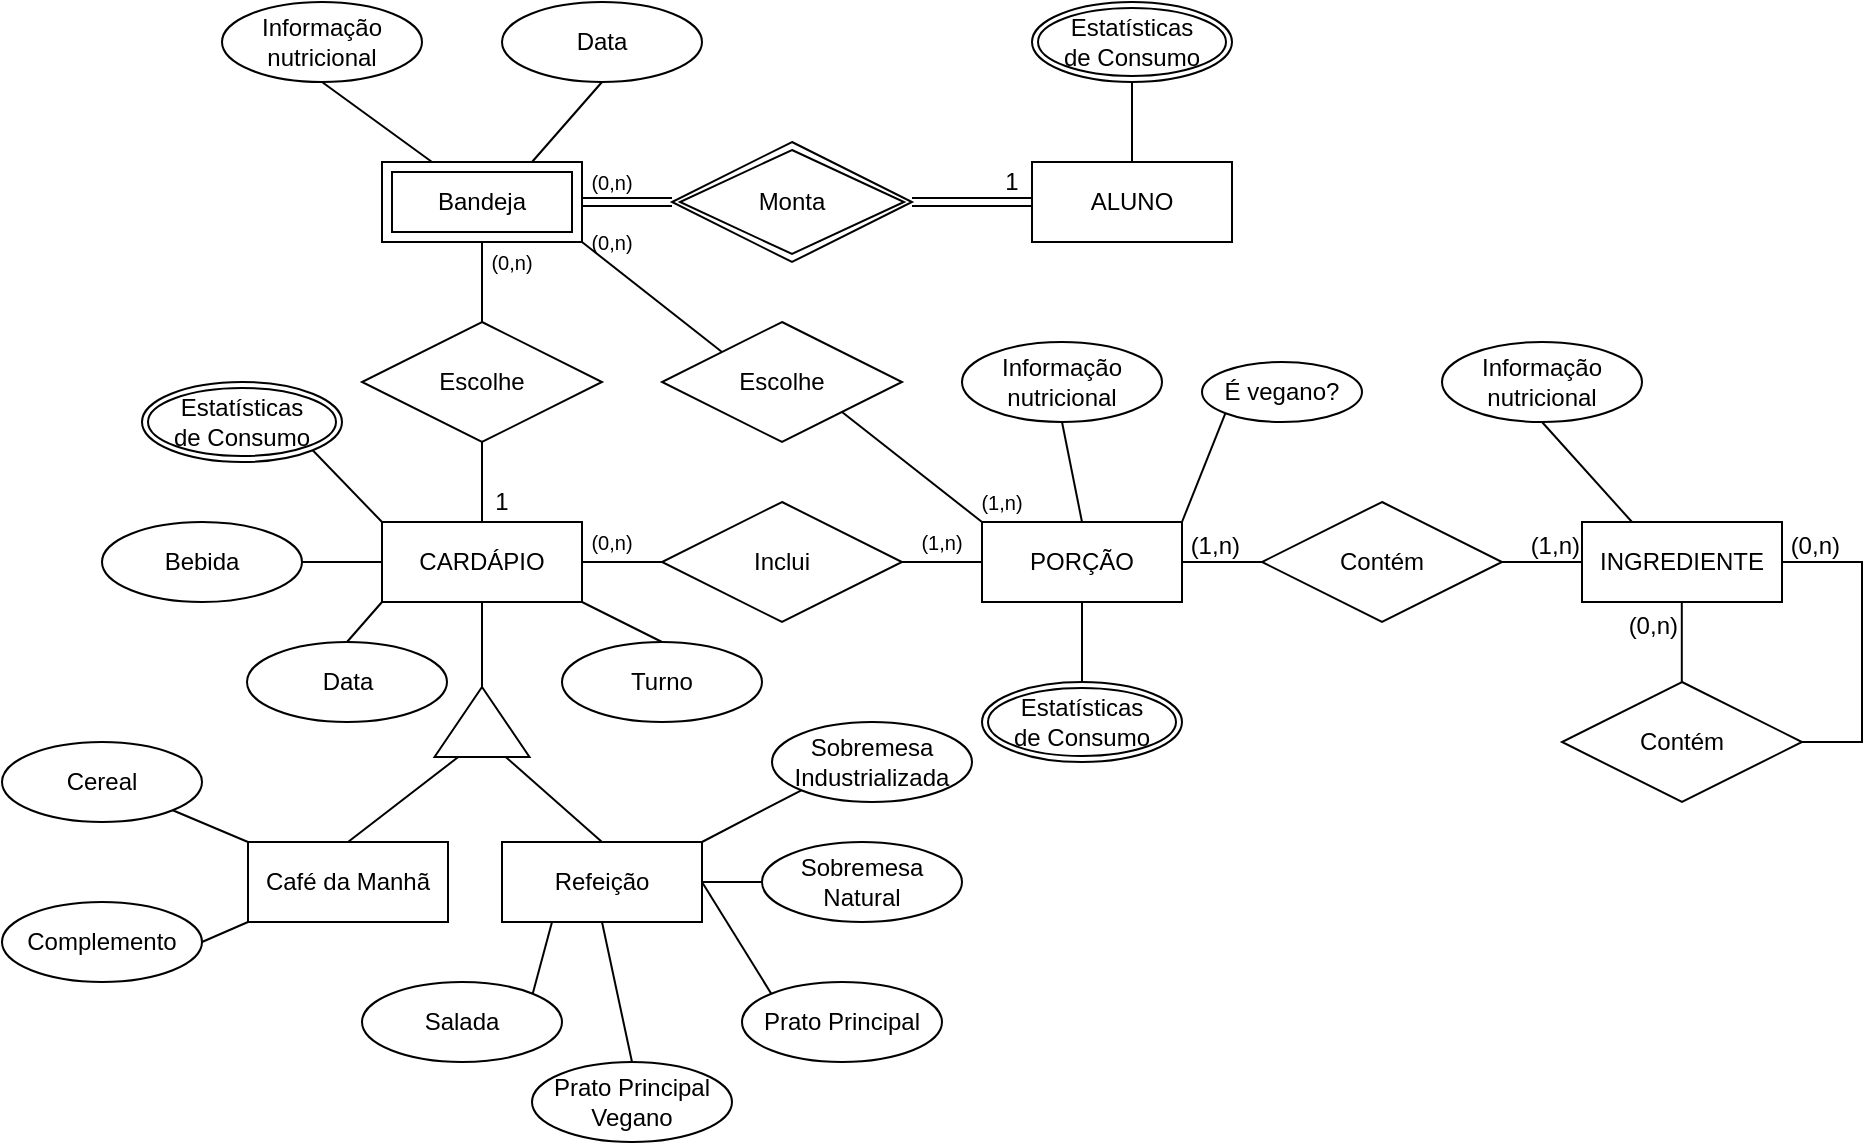 <mxfile version="21.6.8" type="device">
  <diagram name="Page-1" id="SNHBpXaS6UH8mJC4fOwy">
    <mxGraphModel dx="2284" dy="790" grid="1" gridSize="10" guides="1" tooltips="1" connect="1" arrows="1" fold="1" page="1" pageScale="1" pageWidth="850" pageHeight="1100" background="#FFFFFF" math="0" shadow="0">
      <root>
        <mxCell id="0" />
        <mxCell id="1" parent="0" />
        <mxCell id="bkR_YQly5KzAr37dK8Wp-4" value="CARDÁPIO" style="whiteSpace=wrap;html=1;align=center;" parent="1" vertex="1">
          <mxGeometry x="100" y="300" width="100" height="40" as="geometry" />
        </mxCell>
        <mxCell id="bkR_YQly5KzAr37dK8Wp-6" value="ALUNO" style="whiteSpace=wrap;html=1;align=center;" parent="1" vertex="1">
          <mxGeometry x="425" y="120" width="100" height="40" as="geometry" />
        </mxCell>
        <mxCell id="bkR_YQly5KzAr37dK8Wp-7" value="PORÇÃO" style="whiteSpace=wrap;html=1;align=center;" parent="1" vertex="1">
          <mxGeometry x="400" y="300" width="100" height="40" as="geometry" />
        </mxCell>
        <mxCell id="bkR_YQly5KzAr37dK8Wp-8" value="INGREDIENTE" style="whiteSpace=wrap;html=1;align=center;" parent="1" vertex="1">
          <mxGeometry x="700" y="300" width="100" height="40" as="geometry" />
        </mxCell>
        <mxCell id="bkR_YQly5KzAr37dK8Wp-13" value="Contém" style="shape=rhombus;perimeter=rhombusPerimeter;whiteSpace=wrap;html=1;align=center;" parent="1" vertex="1">
          <mxGeometry x="540" y="290" width="120" height="60" as="geometry" />
        </mxCell>
        <mxCell id="bkR_YQly5KzAr37dK8Wp-14" value="" style="endArrow=none;html=1;rounded=0;exitX=1;exitY=0.5;exitDx=0;exitDy=0;entryX=0;entryY=0.5;entryDx=0;entryDy=0;" parent="1" source="bkR_YQly5KzAr37dK8Wp-13" target="bkR_YQly5KzAr37dK8Wp-8" edge="1">
          <mxGeometry relative="1" as="geometry">
            <mxPoint x="400" y="420" as="sourcePoint" />
            <mxPoint x="560" y="420" as="targetPoint" />
            <Array as="points">
              <mxPoint x="690" y="320" />
            </Array>
          </mxGeometry>
        </mxCell>
        <mxCell id="bkR_YQly5KzAr37dK8Wp-15" value="(1,n)" style="resizable=1;whiteSpace=wrap;align=right;verticalAlign=bottom;horizontal=1;html=1;fontSize=12;spacing=2;movable=1;rotatable=1;deletable=1;editable=1;locked=0;connectable=1;" parent="bkR_YQly5KzAr37dK8Wp-14" connectable="0" vertex="1">
          <mxGeometry relative="1" as="geometry">
            <mxPoint x="20" as="offset" />
          </mxGeometry>
        </mxCell>
        <mxCell id="bkR_YQly5KzAr37dK8Wp-16" value="" style="endArrow=none;html=1;rounded=0;exitX=0;exitY=0.5;exitDx=0;exitDy=0;entryX=1;entryY=0.5;entryDx=0;entryDy=0;" parent="1" source="bkR_YQly5KzAr37dK8Wp-13" target="bkR_YQly5KzAr37dK8Wp-7" edge="1">
          <mxGeometry relative="1" as="geometry">
            <mxPoint x="670" y="330" as="sourcePoint" />
            <mxPoint x="710" y="330" as="targetPoint" />
          </mxGeometry>
        </mxCell>
        <mxCell id="bkR_YQly5KzAr37dK8Wp-17" value="(1,n)" style="resizable=0;html=1;whiteSpace=wrap;align=right;verticalAlign=bottom;" parent="bkR_YQly5KzAr37dK8Wp-16" connectable="0" vertex="1">
          <mxGeometry x="1" relative="1" as="geometry">
            <mxPoint x="30" as="offset" />
          </mxGeometry>
        </mxCell>
        <mxCell id="bkR_YQly5KzAr37dK8Wp-18" value="Contém" style="shape=rhombus;perimeter=rhombusPerimeter;whiteSpace=wrap;html=1;align=center;" parent="1" vertex="1">
          <mxGeometry x="690" y="380" width="120" height="60" as="geometry" />
        </mxCell>
        <mxCell id="bkR_YQly5KzAr37dK8Wp-22" value="" style="endArrow=none;html=1;rounded=0;exitX=1;exitY=0.5;exitDx=0;exitDy=0;entryX=1;entryY=0.5;entryDx=0;entryDy=0;" parent="1" source="bkR_YQly5KzAr37dK8Wp-8" target="bkR_YQly5KzAr37dK8Wp-18" edge="1">
          <mxGeometry relative="1" as="geometry">
            <mxPoint x="340" y="420" as="sourcePoint" />
            <mxPoint x="500" y="420" as="targetPoint" />
            <Array as="points">
              <mxPoint x="840" y="320" />
              <mxPoint x="840" y="410" />
            </Array>
          </mxGeometry>
        </mxCell>
        <mxCell id="bkR_YQly5KzAr37dK8Wp-23" value="(0,n)" style="resizable=0;html=1;whiteSpace=wrap;align=right;verticalAlign=bottom;" parent="bkR_YQly5KzAr37dK8Wp-22" connectable="0" vertex="1">
          <mxGeometry x="1" relative="1" as="geometry">
            <mxPoint x="20" y="-90" as="offset" />
          </mxGeometry>
        </mxCell>
        <mxCell id="bkR_YQly5KzAr37dK8Wp-25" value="" style="endArrow=none;html=1;rounded=0;exitX=0.5;exitY=0;exitDx=0;exitDy=0;entryX=0.5;entryY=1;entryDx=0;entryDy=0;" parent="1" edge="1">
          <mxGeometry relative="1" as="geometry">
            <mxPoint x="749.9" y="380.0" as="sourcePoint" />
            <mxPoint x="749.9" y="340.0" as="targetPoint" />
          </mxGeometry>
        </mxCell>
        <mxCell id="bkR_YQly5KzAr37dK8Wp-26" value="(0,n)" style="resizable=0;html=1;whiteSpace=wrap;align=right;verticalAlign=bottom;" parent="bkR_YQly5KzAr37dK8Wp-25" connectable="0" vertex="1">
          <mxGeometry x="1" relative="1" as="geometry">
            <mxPoint y="20" as="offset" />
          </mxGeometry>
        </mxCell>
        <mxCell id="bkR_YQly5KzAr37dK8Wp-28" value="Inclui" style="shape=rhombus;perimeter=rhombusPerimeter;whiteSpace=wrap;html=1;align=center;" parent="1" vertex="1">
          <mxGeometry x="240" y="290" width="120" height="60" as="geometry" />
        </mxCell>
        <mxCell id="bkR_YQly5KzAr37dK8Wp-30" value="" style="endArrow=none;html=1;rounded=0;exitX=1;exitY=0.5;exitDx=0;exitDy=0;entryX=0;entryY=0.5;entryDx=0;entryDy=0;" parent="1" source="bkR_YQly5KzAr37dK8Wp-28" target="bkR_YQly5KzAr37dK8Wp-7" edge="1">
          <mxGeometry relative="1" as="geometry">
            <mxPoint x="330" y="350" as="sourcePoint" />
            <mxPoint x="490" y="350" as="targetPoint" />
          </mxGeometry>
        </mxCell>
        <mxCell id="bkR_YQly5KzAr37dK8Wp-31" value="" style="endArrow=none;html=1;rounded=0;exitX=1;exitY=0.5;exitDx=0;exitDy=0;entryX=0;entryY=0.5;entryDx=0;entryDy=0;" parent="1" source="bkR_YQly5KzAr37dK8Wp-4" target="bkR_YQly5KzAr37dK8Wp-28" edge="1">
          <mxGeometry relative="1" as="geometry">
            <mxPoint x="190" y="350" as="sourcePoint" />
            <mxPoint x="350" y="350" as="targetPoint" />
          </mxGeometry>
        </mxCell>
        <mxCell id="bkR_YQly5KzAr37dK8Wp-33" value="" style="endArrow=none;html=1;rounded=0;exitX=0.5;exitY=1;exitDx=0;exitDy=0;entryX=0.5;entryY=0;entryDx=0;entryDy=0;" parent="1" target="bkR_YQly5KzAr37dK8Wp-4" edge="1">
          <mxGeometry relative="1" as="geometry">
            <mxPoint x="150" y="260" as="sourcePoint" />
            <mxPoint x="350" y="240" as="targetPoint" />
          </mxGeometry>
        </mxCell>
        <mxCell id="bkR_YQly5KzAr37dK8Wp-34" value="" style="endArrow=none;html=1;rounded=0;exitX=0.5;exitY=1;exitDx=0;exitDy=0;entryX=0.5;entryY=0;entryDx=0;entryDy=0;" parent="1" source="qkG0pMyQH_rdJwwnuHgq-1" edge="1">
          <mxGeometry relative="1" as="geometry">
            <mxPoint x="150" y="160" as="sourcePoint" />
            <mxPoint x="150" y="200" as="targetPoint" />
          </mxGeometry>
        </mxCell>
        <mxCell id="vmjFNw4COEF95uGboPvQ-1" value="Data" style="ellipse;whiteSpace=wrap;html=1;align=center;" parent="1" vertex="1">
          <mxGeometry x="32.5" y="360" width="100" height="40" as="geometry" />
        </mxCell>
        <mxCell id="vmjFNw4COEF95uGboPvQ-2" value="Turno" style="ellipse;whiteSpace=wrap;html=1;align=center;" parent="1" vertex="1">
          <mxGeometry x="190" y="360" width="100" height="40" as="geometry" />
        </mxCell>
        <mxCell id="vmjFNw4COEF95uGboPvQ-7" value="" style="endArrow=none;html=1;rounded=0;exitX=0.5;exitY=0;exitDx=0;exitDy=0;entryX=0;entryY=1;entryDx=0;entryDy=0;" parent="1" source="vmjFNw4COEF95uGboPvQ-1" target="bkR_YQly5KzAr37dK8Wp-4" edge="1">
          <mxGeometry relative="1" as="geometry">
            <mxPoint x="380" y="230" as="sourcePoint" />
            <mxPoint x="540" y="230" as="targetPoint" />
          </mxGeometry>
        </mxCell>
        <mxCell id="vmjFNw4COEF95uGboPvQ-8" value="" style="endArrow=none;html=1;rounded=0;exitX=0.5;exitY=0;exitDx=0;exitDy=0;entryX=1;entryY=1;entryDx=0;entryDy=0;" parent="1" source="vmjFNw4COEF95uGboPvQ-2" target="bkR_YQly5KzAr37dK8Wp-4" edge="1">
          <mxGeometry relative="1" as="geometry">
            <mxPoint x="100" y="390" as="sourcePoint" />
            <mxPoint x="110" y="350" as="targetPoint" />
          </mxGeometry>
        </mxCell>
        <mxCell id="vmjFNw4COEF95uGboPvQ-12" value="" style="endArrow=none;html=1;rounded=0;entryX=1;entryY=1;entryDx=0;entryDy=0;exitX=0;exitY=0;exitDx=0;exitDy=0;" parent="1" source="bkR_YQly5KzAr37dK8Wp-4" target="qkG0pMyQH_rdJwwnuHgq-20" edge="1">
          <mxGeometry relative="1" as="geometry">
            <mxPoint x="200" y="280" as="sourcePoint" />
            <mxPoint x="85.254" y="294.183" as="targetPoint" />
          </mxGeometry>
        </mxCell>
        <mxCell id="vmjFNw4COEF95uGboPvQ-13" value="Informação nutricional" style="ellipse;whiteSpace=wrap;html=1;align=center;" parent="1" vertex="1">
          <mxGeometry x="390" y="210" width="100" height="40" as="geometry" />
        </mxCell>
        <mxCell id="vmjFNw4COEF95uGboPvQ-14" value="" style="endArrow=none;html=1;rounded=0;exitX=0.5;exitY=1;exitDx=0;exitDy=0;entryX=0.5;entryY=0;entryDx=0;entryDy=0;" parent="1" source="vmjFNw4COEF95uGboPvQ-13" target="bkR_YQly5KzAr37dK8Wp-7" edge="1">
          <mxGeometry relative="1" as="geometry">
            <mxPoint x="490" y="290" as="sourcePoint" />
            <mxPoint x="650" y="290" as="targetPoint" />
          </mxGeometry>
        </mxCell>
        <mxCell id="vmjFNw4COEF95uGboPvQ-16" value="" style="endArrow=none;html=1;rounded=0;entryX=0.5;entryY=1;entryDx=0;entryDy=0;exitX=0.5;exitY=0;exitDx=0;exitDy=0;" parent="1" source="qkG0pMyQH_rdJwwnuHgq-21" target="bkR_YQly5KzAr37dK8Wp-7" edge="1">
          <mxGeometry relative="1" as="geometry">
            <mxPoint x="450" y="380" as="sourcePoint" />
            <mxPoint x="600" y="360" as="targetPoint" />
          </mxGeometry>
        </mxCell>
        <mxCell id="vmjFNw4COEF95uGboPvQ-17" value="Escolhe" style="shape=rhombus;perimeter=rhombusPerimeter;whiteSpace=wrap;html=1;align=center;" parent="1" vertex="1">
          <mxGeometry x="240" y="200" width="120" height="60" as="geometry" />
        </mxCell>
        <mxCell id="vmjFNw4COEF95uGboPvQ-18" value="" style="endArrow=none;html=1;rounded=0;exitX=1;exitY=1;exitDx=0;exitDy=0;entryX=0;entryY=0;entryDx=0;entryDy=0;" parent="1" target="vmjFNw4COEF95uGboPvQ-17" edge="1">
          <mxGeometry relative="1" as="geometry">
            <mxPoint x="200" y="160" as="sourcePoint" />
            <mxPoint x="360" y="170" as="targetPoint" />
          </mxGeometry>
        </mxCell>
        <mxCell id="vmjFNw4COEF95uGboPvQ-19" value="" style="endArrow=none;html=1;rounded=0;exitX=1;exitY=1;exitDx=0;exitDy=0;" parent="1" source="vmjFNw4COEF95uGboPvQ-17" edge="1">
          <mxGeometry relative="1" as="geometry">
            <mxPoint x="350" y="260" as="sourcePoint" />
            <mxPoint x="400" y="300" as="targetPoint" />
          </mxGeometry>
        </mxCell>
        <mxCell id="-wEKjMgrREPIPvdFnWSh-2" value="" style="endArrow=none;html=1;rounded=0;exitX=0.5;exitY=0;exitDx=0;exitDy=0;entryX=0.5;entryY=1;entryDx=0;entryDy=0;" parent="1" source="bkR_YQly5KzAr37dK8Wp-6" target="qkG0pMyQH_rdJwwnuHgq-22" edge="1">
          <mxGeometry width="50" height="50" relative="1" as="geometry">
            <mxPoint x="420" y="260" as="sourcePoint" />
            <mxPoint x="475" y="80" as="targetPoint" />
          </mxGeometry>
        </mxCell>
        <mxCell id="-wEKjMgrREPIPvdFnWSh-3" value="Informação nutricional" style="ellipse;whiteSpace=wrap;html=1;align=center;" parent="1" vertex="1">
          <mxGeometry x="20" y="40" width="100" height="40" as="geometry" />
        </mxCell>
        <mxCell id="-wEKjMgrREPIPvdFnWSh-4" value="Data" style="ellipse;whiteSpace=wrap;html=1;align=center;" parent="1" vertex="1">
          <mxGeometry x="160" y="40" width="100" height="40" as="geometry" />
        </mxCell>
        <mxCell id="-wEKjMgrREPIPvdFnWSh-5" value="" style="endArrow=none;html=1;rounded=0;exitX=0.5;exitY=1;exitDx=0;exitDy=0;entryX=0.25;entryY=0;entryDx=0;entryDy=0;" parent="1" source="-wEKjMgrREPIPvdFnWSh-3" edge="1">
          <mxGeometry width="50" height="50" relative="1" as="geometry">
            <mxPoint x="420" y="260" as="sourcePoint" />
            <mxPoint x="125" y="120" as="targetPoint" />
          </mxGeometry>
        </mxCell>
        <mxCell id="-wEKjMgrREPIPvdFnWSh-6" value="" style="endArrow=none;html=1;rounded=0;exitX=0.75;exitY=0;exitDx=0;exitDy=0;entryX=0.5;entryY=1;entryDx=0;entryDy=0;" parent="1" target="-wEKjMgrREPIPvdFnWSh-4" edge="1">
          <mxGeometry width="50" height="50" relative="1" as="geometry">
            <mxPoint x="175" y="120" as="sourcePoint" />
            <mxPoint x="470" y="210" as="targetPoint" />
          </mxGeometry>
        </mxCell>
        <mxCell id="qkG0pMyQH_rdJwwnuHgq-1" value="Bandeja" style="shape=ext;margin=3;double=1;whiteSpace=wrap;html=1;align=center;" parent="1" vertex="1">
          <mxGeometry x="100" y="120" width="100" height="40" as="geometry" />
        </mxCell>
        <mxCell id="qkG0pMyQH_rdJwwnuHgq-2" value="Monta" style="shape=rhombus;double=1;perimeter=rhombusPerimeter;whiteSpace=wrap;html=1;align=center;" parent="1" vertex="1">
          <mxGeometry x="245" y="110" width="120" height="60" as="geometry" />
        </mxCell>
        <mxCell id="qkG0pMyQH_rdJwwnuHgq-4" value="&lt;font style=&quot;font-size: 10px;&quot;&gt;(0,n)&lt;/font&gt;" style="text;html=1;strokeColor=none;fillColor=none;align=center;verticalAlign=middle;whiteSpace=wrap;rounded=0;" parent="1" vertex="1">
          <mxGeometry x="155" y="160" width="20" height="20" as="geometry" />
        </mxCell>
        <mxCell id="qkG0pMyQH_rdJwwnuHgq-6" value="1" style="text;html=1;strokeColor=none;fillColor=none;align=center;verticalAlign=middle;whiteSpace=wrap;rounded=0;" parent="1" vertex="1">
          <mxGeometry x="150" y="280" width="20" height="20" as="geometry" />
        </mxCell>
        <mxCell id="qkG0pMyQH_rdJwwnuHgq-7" value="1" style="text;html=1;strokeColor=none;fillColor=none;align=center;verticalAlign=middle;whiteSpace=wrap;rounded=0;" parent="1" vertex="1">
          <mxGeometry x="405" y="120" width="20" height="20" as="geometry" />
        </mxCell>
        <mxCell id="qkG0pMyQH_rdJwwnuHgq-8" value="&lt;font style=&quot;font-size: 10px;&quot;&gt;(0,n)&lt;/font&gt;" style="text;html=1;strokeColor=none;fillColor=none;align=center;verticalAlign=middle;whiteSpace=wrap;rounded=0;" parent="1" vertex="1">
          <mxGeometry x="200" y="120" width="30" height="20" as="geometry" />
        </mxCell>
        <mxCell id="qkG0pMyQH_rdJwwnuHgq-9" value="&lt;font style=&quot;font-size: 10px;&quot;&gt;(1,n)&lt;/font&gt;" style="text;html=1;strokeColor=none;fillColor=none;align=center;verticalAlign=middle;whiteSpace=wrap;rounded=0;" parent="1" vertex="1">
          <mxGeometry x="395" y="280" width="30" height="20" as="geometry" />
        </mxCell>
        <mxCell id="qkG0pMyQH_rdJwwnuHgq-10" value="&lt;font style=&quot;font-size: 10px;&quot;&gt;(0,n)&lt;/font&gt;" style="text;html=1;strokeColor=none;fillColor=none;align=center;verticalAlign=middle;whiteSpace=wrap;rounded=0;" parent="1" vertex="1">
          <mxGeometry x="200" y="150" width="30" height="20" as="geometry" />
        </mxCell>
        <mxCell id="qkG0pMyQH_rdJwwnuHgq-11" value="&lt;font style=&quot;font-size: 10px;&quot;&gt;(1,n)&lt;/font&gt;" style="text;html=1;strokeColor=none;fillColor=none;align=center;verticalAlign=middle;whiteSpace=wrap;rounded=0;" parent="1" vertex="1">
          <mxGeometry x="365" y="300" width="30" height="20" as="geometry" />
        </mxCell>
        <mxCell id="qkG0pMyQH_rdJwwnuHgq-12" value="&lt;div&gt;&lt;font style=&quot;font-size: 10px;&quot;&gt;(0,n)&lt;/font&gt;&lt;/div&gt;" style="text;html=1;strokeColor=none;fillColor=none;align=center;verticalAlign=middle;whiteSpace=wrap;rounded=0;" parent="1" vertex="1">
          <mxGeometry x="200" y="300" width="30" height="20" as="geometry" />
        </mxCell>
        <mxCell id="qkG0pMyQH_rdJwwnuHgq-13" value="" style="triangle;whiteSpace=wrap;html=1;rotation=-90;" parent="1" vertex="1">
          <mxGeometry x="132.5" y="376.25" width="35" height="47.5" as="geometry" />
        </mxCell>
        <mxCell id="qkG0pMyQH_rdJwwnuHgq-15" value="Café da Manhã" style="whiteSpace=wrap;html=1;align=center;" parent="1" vertex="1">
          <mxGeometry x="33" y="460" width="100" height="40" as="geometry" />
        </mxCell>
        <mxCell id="qkG0pMyQH_rdJwwnuHgq-16" value="Refeição" style="whiteSpace=wrap;html=1;align=center;" parent="1" vertex="1">
          <mxGeometry x="160" y="460" width="100" height="40" as="geometry" />
        </mxCell>
        <mxCell id="qkG0pMyQH_rdJwwnuHgq-17" value="" style="endArrow=none;html=1;rounded=0;exitX=0.5;exitY=0;exitDx=0;exitDy=0;entryX=0;entryY=0.25;entryDx=0;entryDy=0;" parent="1" source="qkG0pMyQH_rdJwwnuHgq-15" target="qkG0pMyQH_rdJwwnuHgq-13" edge="1">
          <mxGeometry relative="1" as="geometry">
            <mxPoint x="110" y="420" as="sourcePoint" />
            <mxPoint x="130" y="420" as="targetPoint" />
          </mxGeometry>
        </mxCell>
        <mxCell id="qkG0pMyQH_rdJwwnuHgq-18" value="" style="endArrow=none;html=1;rounded=0;exitX=0;exitY=0.75;exitDx=0;exitDy=0;entryX=0.5;entryY=0;entryDx=0;entryDy=0;" parent="1" source="qkG0pMyQH_rdJwwnuHgq-13" target="qkG0pMyQH_rdJwwnuHgq-16" edge="1">
          <mxGeometry relative="1" as="geometry">
            <mxPoint x="180" y="430" as="sourcePoint" />
            <mxPoint x="340" y="430" as="targetPoint" />
          </mxGeometry>
        </mxCell>
        <mxCell id="qkG0pMyQH_rdJwwnuHgq-19" value="" style="endArrow=none;html=1;rounded=0;entryX=0.5;entryY=1;entryDx=0;entryDy=0;exitX=1;exitY=0.5;exitDx=0;exitDy=0;" parent="1" source="qkG0pMyQH_rdJwwnuHgq-13" target="bkR_YQly5KzAr37dK8Wp-4" edge="1">
          <mxGeometry relative="1" as="geometry">
            <mxPoint x="120" y="360" as="sourcePoint" />
            <mxPoint x="280" y="360" as="targetPoint" />
          </mxGeometry>
        </mxCell>
        <mxCell id="qkG0pMyQH_rdJwwnuHgq-20" value="&lt;div&gt;Estatísticas&lt;/div&gt;&lt;div&gt;de Consumo&lt;br&gt;&lt;/div&gt;" style="ellipse;shape=doubleEllipse;margin=3;whiteSpace=wrap;html=1;align=center;" parent="1" vertex="1">
          <mxGeometry x="-20" y="230" width="100" height="40" as="geometry" />
        </mxCell>
        <mxCell id="qkG0pMyQH_rdJwwnuHgq-21" value="&lt;div&gt;Estatísticas&lt;/div&gt;&lt;div&gt;de Consumo&lt;br&gt;&lt;/div&gt;" style="ellipse;shape=doubleEllipse;margin=3;whiteSpace=wrap;html=1;align=center;" parent="1" vertex="1">
          <mxGeometry x="400" y="380" width="100" height="40" as="geometry" />
        </mxCell>
        <mxCell id="qkG0pMyQH_rdJwwnuHgq-22" value="&lt;div&gt;Estatísticas&lt;/div&gt;&lt;div&gt;de Consumo&lt;br&gt;&lt;/div&gt;" style="ellipse;shape=doubleEllipse;margin=3;whiteSpace=wrap;html=1;align=center;" parent="1" vertex="1">
          <mxGeometry x="425" y="40" width="100" height="40" as="geometry" />
        </mxCell>
        <mxCell id="qkG0pMyQH_rdJwwnuHgq-24" value="É vegano?" style="ellipse;whiteSpace=wrap;html=1;align=center;" parent="1" vertex="1">
          <mxGeometry x="510" y="220" width="80" height="30" as="geometry" />
        </mxCell>
        <mxCell id="qkG0pMyQH_rdJwwnuHgq-25" value="" style="endArrow=none;html=1;rounded=0;exitX=1;exitY=0;exitDx=0;exitDy=0;entryX=0;entryY=1;entryDx=0;entryDy=0;" parent="1" source="bkR_YQly5KzAr37dK8Wp-7" target="qkG0pMyQH_rdJwwnuHgq-24" edge="1">
          <mxGeometry relative="1" as="geometry">
            <mxPoint x="170" y="320" as="sourcePoint" />
            <mxPoint x="330" y="320" as="targetPoint" />
          </mxGeometry>
        </mxCell>
        <mxCell id="qkG0pMyQH_rdJwwnuHgq-26" value="Escolhe" style="shape=rhombus;perimeter=rhombusPerimeter;whiteSpace=wrap;html=1;align=center;" parent="1" vertex="1">
          <mxGeometry x="90" y="200" width="120" height="60" as="geometry" />
        </mxCell>
        <mxCell id="qkG0pMyQH_rdJwwnuHgq-31" value="" style="shape=link;html=1;rounded=0;exitX=1;exitY=0.5;exitDx=0;exitDy=0;entryX=0;entryY=0.5;entryDx=0;entryDy=0;" parent="1" source="qkG0pMyQH_rdJwwnuHgq-1" target="qkG0pMyQH_rdJwwnuHgq-2" edge="1">
          <mxGeometry relative="1" as="geometry">
            <mxPoint x="280" y="180" as="sourcePoint" />
            <mxPoint x="440" y="180" as="targetPoint" />
          </mxGeometry>
        </mxCell>
        <mxCell id="qkG0pMyQH_rdJwwnuHgq-35" value="" style="shape=link;html=1;rounded=0;exitX=1;exitY=0.5;exitDx=0;exitDy=0;entryX=0;entryY=0.5;entryDx=0;entryDy=0;" parent="1" source="qkG0pMyQH_rdJwwnuHgq-2" target="bkR_YQly5KzAr37dK8Wp-6" edge="1">
          <mxGeometry relative="1" as="geometry">
            <mxPoint x="365" y="149.43" as="sourcePoint" />
            <mxPoint x="410" y="149.43" as="targetPoint" />
          </mxGeometry>
        </mxCell>
        <mxCell id="qkG0pMyQH_rdJwwnuHgq-36" value="Complemento" style="ellipse;whiteSpace=wrap;html=1;align=center;" parent="1" vertex="1">
          <mxGeometry x="-90" y="490" width="100" height="40" as="geometry" />
        </mxCell>
        <mxCell id="qkG0pMyQH_rdJwwnuHgq-37" value="Sobremesa Industrializada" style="ellipse;whiteSpace=wrap;html=1;align=center;" parent="1" vertex="1">
          <mxGeometry x="295" y="400" width="100" height="40" as="geometry" />
        </mxCell>
        <mxCell id="qkG0pMyQH_rdJwwnuHgq-39" value="Bebida" style="ellipse;whiteSpace=wrap;html=1;align=center;" parent="1" vertex="1">
          <mxGeometry x="-40" y="300" width="100" height="40" as="geometry" />
        </mxCell>
        <mxCell id="qkG0pMyQH_rdJwwnuHgq-40" value="Cereal" style="ellipse;whiteSpace=wrap;html=1;align=center;" parent="1" vertex="1">
          <mxGeometry x="-90" y="410" width="100" height="40" as="geometry" />
        </mxCell>
        <mxCell id="qkG0pMyQH_rdJwwnuHgq-41" value="" style="endArrow=none;html=1;rounded=0;exitX=1;exitY=1;exitDx=0;exitDy=0;entryX=0;entryY=0;entryDx=0;entryDy=0;" parent="1" source="qkG0pMyQH_rdJwwnuHgq-40" target="qkG0pMyQH_rdJwwnuHgq-15" edge="1">
          <mxGeometry relative="1" as="geometry">
            <mxPoint y="460" as="sourcePoint" />
            <mxPoint x="160" y="460" as="targetPoint" />
          </mxGeometry>
        </mxCell>
        <mxCell id="qkG0pMyQH_rdJwwnuHgq-43" value="" style="endArrow=none;html=1;rounded=0;entryX=0;entryY=1;entryDx=0;entryDy=0;exitX=1;exitY=0.5;exitDx=0;exitDy=0;" parent="1" source="qkG0pMyQH_rdJwwnuHgq-36" target="qkG0pMyQH_rdJwwnuHgq-15" edge="1">
          <mxGeometry relative="1" as="geometry">
            <mxPoint y="530" as="sourcePoint" />
            <mxPoint x="160" y="530" as="targetPoint" />
          </mxGeometry>
        </mxCell>
        <mxCell id="qkG0pMyQH_rdJwwnuHgq-44" value="" style="endArrow=none;html=1;rounded=0;exitX=1;exitY=0.5;exitDx=0;exitDy=0;entryX=0;entryY=0.5;entryDx=0;entryDy=0;" parent="1" source="qkG0pMyQH_rdJwwnuHgq-39" target="bkR_YQly5KzAr37dK8Wp-4" edge="1">
          <mxGeometry relative="1" as="geometry">
            <mxPoint x="20" y="520" as="sourcePoint" />
            <mxPoint x="83" y="500" as="targetPoint" />
          </mxGeometry>
        </mxCell>
        <mxCell id="qkG0pMyQH_rdJwwnuHgq-47" value="Prato Principal" style="ellipse;whiteSpace=wrap;html=1;align=center;" parent="1" vertex="1">
          <mxGeometry x="280" y="530" width="100" height="40" as="geometry" />
        </mxCell>
        <mxCell id="qkG0pMyQH_rdJwwnuHgq-48" value="Prato Principal Vegano" style="ellipse;whiteSpace=wrap;html=1;align=center;" parent="1" vertex="1">
          <mxGeometry x="175" y="570" width="100" height="40" as="geometry" />
        </mxCell>
        <mxCell id="qkG0pMyQH_rdJwwnuHgq-50" value="" style="endArrow=none;html=1;rounded=0;exitX=1;exitY=0.5;exitDx=0;exitDy=0;entryX=0;entryY=0;entryDx=0;entryDy=0;" parent="1" source="qkG0pMyQH_rdJwwnuHgq-16" target="qkG0pMyQH_rdJwwnuHgq-47" edge="1">
          <mxGeometry relative="1" as="geometry">
            <mxPoint x="290" y="480" as="sourcePoint" />
            <mxPoint x="450" y="480" as="targetPoint" />
          </mxGeometry>
        </mxCell>
        <mxCell id="qkG0pMyQH_rdJwwnuHgq-51" value="" style="endArrow=none;html=1;rounded=0;exitX=0.5;exitY=1;exitDx=0;exitDy=0;entryX=0.5;entryY=0;entryDx=0;entryDy=0;" parent="1" source="qkG0pMyQH_rdJwwnuHgq-16" target="qkG0pMyQH_rdJwwnuHgq-48" edge="1">
          <mxGeometry relative="1" as="geometry">
            <mxPoint x="210" y="520" as="sourcePoint" />
            <mxPoint x="370" y="520" as="targetPoint" />
          </mxGeometry>
        </mxCell>
        <mxCell id="qkG0pMyQH_rdJwwnuHgq-52" value="" style="endArrow=none;html=1;rounded=0;entryX=0;entryY=1;entryDx=0;entryDy=0;exitX=1;exitY=0;exitDx=0;exitDy=0;" parent="1" source="qkG0pMyQH_rdJwwnuHgq-16" target="qkG0pMyQH_rdJwwnuHgq-37" edge="1">
          <mxGeometry relative="1" as="geometry">
            <mxPoint x="230" y="460" as="sourcePoint" />
            <mxPoint x="390" y="460" as="targetPoint" />
          </mxGeometry>
        </mxCell>
        <mxCell id="qkG0pMyQH_rdJwwnuHgq-53" value="Sobremesa Natural" style="ellipse;whiteSpace=wrap;html=1;align=center;" parent="1" vertex="1">
          <mxGeometry x="290" y="460" width="100" height="40" as="geometry" />
        </mxCell>
        <mxCell id="qkG0pMyQH_rdJwwnuHgq-54" value="" style="endArrow=none;html=1;rounded=0;exitX=1;exitY=0.5;exitDx=0;exitDy=0;entryX=0;entryY=0.5;entryDx=0;entryDy=0;" parent="1" source="qkG0pMyQH_rdJwwnuHgq-16" target="qkG0pMyQH_rdJwwnuHgq-53" edge="1">
          <mxGeometry relative="1" as="geometry">
            <mxPoint x="290" y="480" as="sourcePoint" />
            <mxPoint x="450" y="480" as="targetPoint" />
          </mxGeometry>
        </mxCell>
        <mxCell id="qkG0pMyQH_rdJwwnuHgq-55" value="Salada" style="ellipse;whiteSpace=wrap;html=1;align=center;" parent="1" vertex="1">
          <mxGeometry x="90" y="530" width="100" height="40" as="geometry" />
        </mxCell>
        <mxCell id="qkG0pMyQH_rdJwwnuHgq-56" value="" style="endArrow=none;html=1;rounded=0;exitX=1;exitY=0;exitDx=0;exitDy=0;entryX=0.25;entryY=1;entryDx=0;entryDy=0;" parent="1" source="qkG0pMyQH_rdJwwnuHgq-55" target="qkG0pMyQH_rdJwwnuHgq-16" edge="1">
          <mxGeometry relative="1" as="geometry">
            <mxPoint x="160" y="520" as="sourcePoint" />
            <mxPoint x="320" y="520" as="targetPoint" />
          </mxGeometry>
        </mxCell>
        <mxCell id="qkG0pMyQH_rdJwwnuHgq-58" value="Informação nutricional" style="ellipse;whiteSpace=wrap;html=1;align=center;" parent="1" vertex="1">
          <mxGeometry x="630" y="210" width="100" height="40" as="geometry" />
        </mxCell>
        <mxCell id="qkG0pMyQH_rdJwwnuHgq-59" value="" style="endArrow=none;html=1;rounded=0;exitX=0.5;exitY=1;exitDx=0;exitDy=0;entryX=0.25;entryY=0;entryDx=0;entryDy=0;" parent="1" source="qkG0pMyQH_rdJwwnuHgq-58" target="bkR_YQly5KzAr37dK8Wp-8" edge="1">
          <mxGeometry relative="1" as="geometry">
            <mxPoint x="660" y="290" as="sourcePoint" />
            <mxPoint x="820" y="290" as="targetPoint" />
          </mxGeometry>
        </mxCell>
      </root>
    </mxGraphModel>
  </diagram>
</mxfile>
